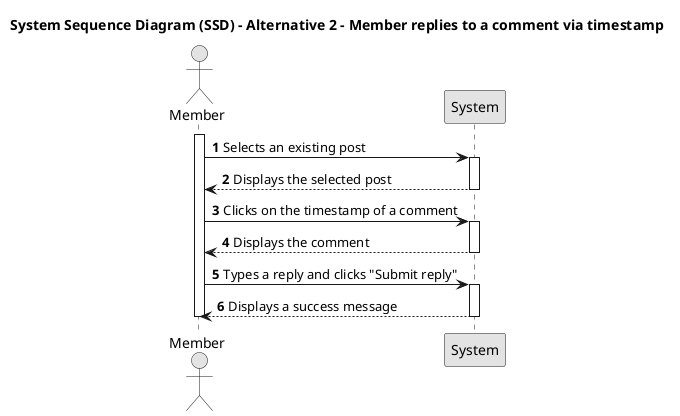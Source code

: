 @startuml SSD2

skinparam monochrome true
skinparam packageStyle rectangle
skinparam shadowing false

title System Sequence Diagram (SSD) - Alternative 2 - Member replies to a comment via timestamp

autonumber 

actor "Member" as Member
participant "System" as System

activate Member

    Member -> System: Selects an existing post 
    activate System

        System --> Member: Displays the selected post
        deactivate System

    Member -> System: Clicks on the timestamp of a comment
    activate System

        System --> Member: Displays the comment 
        deactivate System

    Member -> System: Types a reply and clicks "Submit reply" 
    activate System

        System --> Member: Displays a success message
        deactivate System

deactivate Member

@enduml